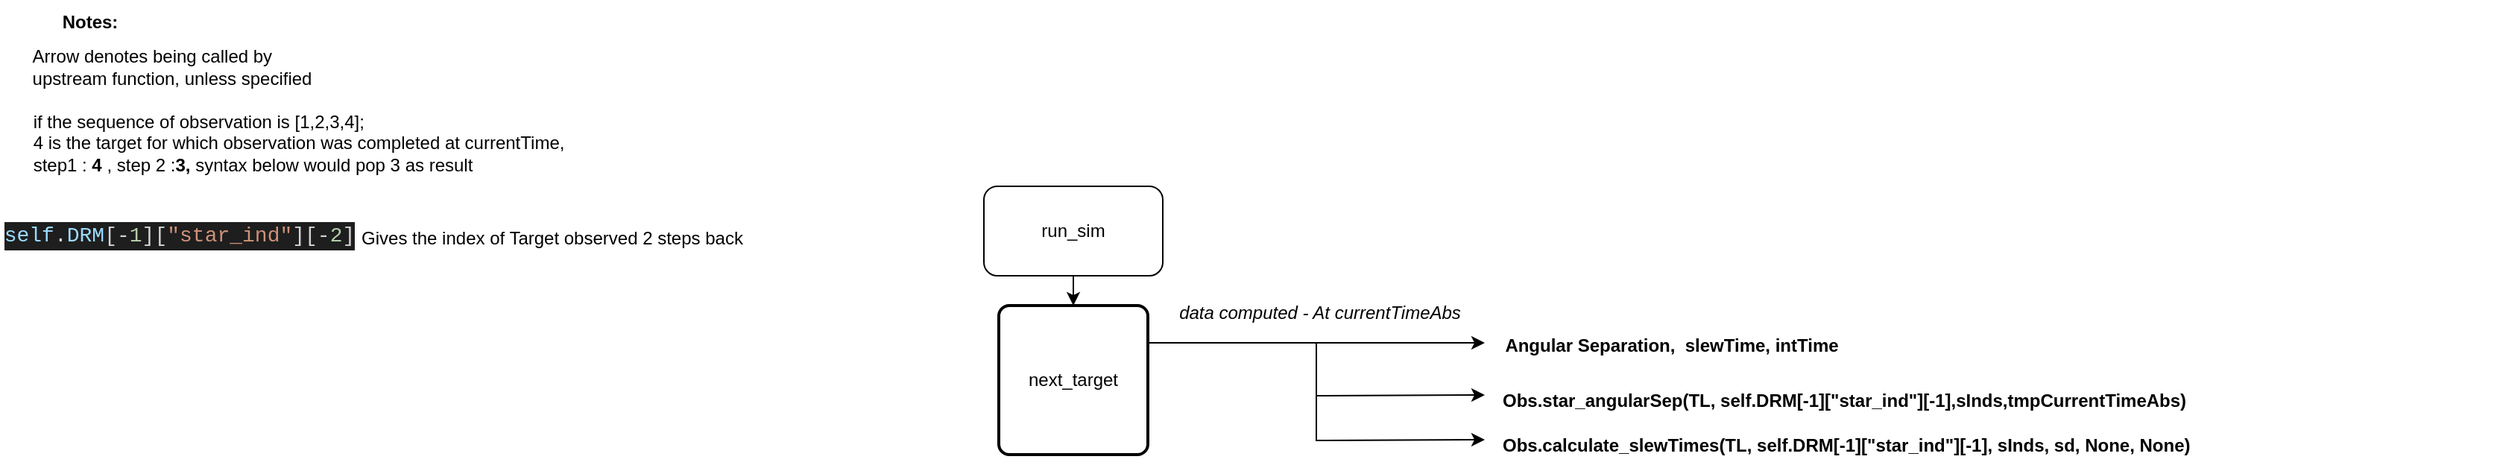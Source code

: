 <mxfile version="20.8.20" type="device"><diagram id="C5RBs43oDa-KdzZeNtuy" name="Page-1"><mxGraphModel dx="1103" dy="1781" grid="0" gridSize="10" guides="1" tooltips="1" connect="1" arrows="1" fold="1" page="1" pageScale="1" pageWidth="827" pageHeight="1169" math="0" shadow="0"><root><mxCell id="WIyWlLk6GJQsqaUBKTNV-0"/><mxCell id="WIyWlLk6GJQsqaUBKTNV-1" parent="WIyWlLk6GJQsqaUBKTNV-0"/><mxCell id="6lKPFMbK-ccCKpUpEtul-3" style="edgeStyle=orthogonalEdgeStyle;rounded=0;orthogonalLoop=1;jettySize=auto;html=1;exitX=0.5;exitY=1;exitDx=0;exitDy=0;entryX=0.5;entryY=0;entryDx=0;entryDy=0;" edge="1" parent="WIyWlLk6GJQsqaUBKTNV-1" source="6lKPFMbK-ccCKpUpEtul-0" target="6lKPFMbK-ccCKpUpEtul-2"><mxGeometry relative="1" as="geometry"/></mxCell><mxCell id="6lKPFMbK-ccCKpUpEtul-0" value="run_sim" style="rounded=1;whiteSpace=wrap;html=1;" vertex="1" parent="WIyWlLk6GJQsqaUBKTNV-1"><mxGeometry x="670" y="120" width="120" height="60" as="geometry"/></mxCell><mxCell id="6lKPFMbK-ccCKpUpEtul-1" value="&lt;div style=&quot;text-align: justify;&quot;&gt;&lt;span style=&quot;background-color: initial;&quot;&gt;Arrow denotes being called by&lt;/span&gt;&lt;/div&gt;&lt;div style=&quot;text-align: justify;&quot;&gt;&lt;span style=&quot;background-color: initial;&quot;&gt;upstream function, unless specified&lt;/span&gt;&lt;/div&gt;" style="text;html=1;align=center;verticalAlign=middle;resizable=0;points=[];autosize=1;strokeColor=none;fillColor=none;" vertex="1" parent="WIyWlLk6GJQsqaUBKTNV-1"><mxGeometry x="20" y="20" width="210" height="40" as="geometry"/></mxCell><mxCell id="6lKPFMbK-ccCKpUpEtul-4" style="edgeStyle=orthogonalEdgeStyle;rounded=0;orthogonalLoop=1;jettySize=auto;html=1;exitX=1;exitY=0.25;exitDx=0;exitDy=0;" edge="1" parent="WIyWlLk6GJQsqaUBKTNV-1" source="6lKPFMbK-ccCKpUpEtul-2"><mxGeometry relative="1" as="geometry"><mxPoint x="1006" y="225" as="targetPoint"/></mxGeometry></mxCell><mxCell id="6lKPFMbK-ccCKpUpEtul-6" style="edgeStyle=orthogonalEdgeStyle;rounded=0;orthogonalLoop=1;jettySize=auto;html=1;exitX=1;exitY=0.25;exitDx=0;exitDy=0;" edge="1" parent="WIyWlLk6GJQsqaUBKTNV-1" source="6lKPFMbK-ccCKpUpEtul-2"><mxGeometry relative="1" as="geometry"><mxPoint x="1006" y="260" as="targetPoint"/></mxGeometry></mxCell><mxCell id="6lKPFMbK-ccCKpUpEtul-9" style="edgeStyle=orthogonalEdgeStyle;rounded=0;orthogonalLoop=1;jettySize=auto;html=1;exitX=1;exitY=0.25;exitDx=0;exitDy=0;" edge="1" parent="WIyWlLk6GJQsqaUBKTNV-1" source="6lKPFMbK-ccCKpUpEtul-2"><mxGeometry relative="1" as="geometry"><mxPoint x="1006" y="290" as="targetPoint"/></mxGeometry></mxCell><mxCell id="6lKPFMbK-ccCKpUpEtul-2" value="next_target" style="rounded=1;whiteSpace=wrap;html=1;absoluteArcSize=1;arcSize=14;strokeWidth=2;" vertex="1" parent="WIyWlLk6GJQsqaUBKTNV-1"><mxGeometry x="680" y="200" width="100" height="100" as="geometry"/></mxCell><mxCell id="6lKPFMbK-ccCKpUpEtul-5" value="&lt;i&gt;data computed - At currentTimeAbs&lt;/i&gt;" style="text;html=1;align=center;verticalAlign=middle;resizable=0;points=[];autosize=1;strokeColor=none;fillColor=none;" vertex="1" parent="WIyWlLk6GJQsqaUBKTNV-1"><mxGeometry x="790" y="190" width="210" height="30" as="geometry"/></mxCell><mxCell id="6lKPFMbK-ccCKpUpEtul-10" value="Obs.star_angularSep(TL, self.DRM[-1][&quot;star_ind&quot;][-1],sInds,tmpCurrentTimeAbs)" style="text;whiteSpace=wrap;html=1;fontStyle=1" vertex="1" parent="WIyWlLk6GJQsqaUBKTNV-1"><mxGeometry x="1016" y="250" width="490" height="30" as="geometry"/></mxCell><mxCell id="6lKPFMbK-ccCKpUpEtul-11" value="&lt;b&gt;Angular Separation,&amp;nbsp; slewTime, intTime&lt;/b&gt;" style="text;html=1;align=center;verticalAlign=middle;resizable=0;points=[];autosize=1;strokeColor=none;fillColor=none;" vertex="1" parent="WIyWlLk6GJQsqaUBKTNV-1"><mxGeometry x="1006" y="212" width="250" height="30" as="geometry"/></mxCell><mxCell id="6lKPFMbK-ccCKpUpEtul-13" value="Obs.calculate_slewTimes(TL, self.DRM[-1][&quot;star_ind&quot;][-1], sInds, sd, None, None)&lt;br&gt;" style="text;whiteSpace=wrap;html=1;fontStyle=1" vertex="1" parent="WIyWlLk6GJQsqaUBKTNV-1"><mxGeometry x="1016" y="280" width="670" height="30" as="geometry"/></mxCell><mxCell id="6lKPFMbK-ccCKpUpEtul-14" value="&#10;&lt;div style=&quot;color: rgb(212, 212, 212); background-color: rgb(30, 30, 30); font-family: Consolas, &amp;quot;Courier New&amp;quot;, monospace; font-weight: normal; font-size: 14px; line-height: 19px;&quot;&gt;&lt;div&gt;&lt;span style=&quot;color: #9cdcfe;&quot;&gt;self&lt;/span&gt;&lt;span style=&quot;color: #d4d4d4;&quot;&gt;.&lt;/span&gt;&lt;span style=&quot;color: #9cdcfe;&quot;&gt;DRM&lt;/span&gt;&lt;span style=&quot;color: #d4d4d4;&quot;&gt;[-&lt;/span&gt;&lt;span style=&quot;color: #b5cea8;&quot;&gt;1&lt;/span&gt;&lt;span style=&quot;color: #d4d4d4;&quot;&gt;][&lt;/span&gt;&lt;span style=&quot;color: #ce9178;&quot;&gt;&quot;star_ind&quot;&lt;/span&gt;&lt;span style=&quot;color: #d4d4d4;&quot;&gt;][-&lt;/span&gt;&lt;span style=&quot;color: #b5cea8;&quot;&gt;2&lt;/span&gt;&lt;span style=&quot;color: #d4d4d4;&quot;&gt;]&lt;/span&gt;&lt;/div&gt;&lt;/div&gt;&#10;&#10;" style="text;html=1;align=center;verticalAlign=middle;resizable=0;points=[];autosize=1;strokeColor=none;fillColor=none;" vertex="1" parent="WIyWlLk6GJQsqaUBKTNV-1"><mxGeometry x="10" y="120" width="240" height="80" as="geometry"/></mxCell><mxCell id="6lKPFMbK-ccCKpUpEtul-15" value="&lt;b&gt;Notes:&lt;/b&gt;" style="text;html=1;align=center;verticalAlign=middle;resizable=0;points=[];autosize=1;strokeColor=none;fillColor=none;" vertex="1" parent="WIyWlLk6GJQsqaUBKTNV-1"><mxGeometry x="40" y="-5" width="60" height="30" as="geometry"/></mxCell><mxCell id="6lKPFMbK-ccCKpUpEtul-16" value="Gives the index of Target observed 2 steps back" style="text;html=1;align=center;verticalAlign=middle;resizable=0;points=[];autosize=1;strokeColor=none;fillColor=none;" vertex="1" parent="WIyWlLk6GJQsqaUBKTNV-1"><mxGeometry x="240" y="140" width="280" height="30" as="geometry"/></mxCell><mxCell id="6lKPFMbK-ccCKpUpEtul-17" value="&lt;div style=&quot;text-align: justify;&quot;&gt;&lt;span style=&quot;background-color: initial;&quot;&gt;if the sequence of observation is [1,2,3,4];&lt;/span&gt;&lt;/div&gt;&lt;div style=&quot;text-align: justify;&quot;&gt;&lt;span style=&quot;background-color: initial;&quot;&gt;4 is the target for which observation was completed at currentTime,&lt;/span&gt;&lt;/div&gt;&lt;div style=&quot;text-align: justify;&quot;&gt;&lt;span style=&quot;background-color: initial;&quot;&gt;step1 : &lt;b&gt;4&lt;/b&gt; , step 2 :&lt;b&gt;3, &lt;/b&gt;syntax below would pop 3 as result&lt;/span&gt;&lt;/div&gt;" style="text;html=1;align=center;verticalAlign=middle;resizable=0;points=[];autosize=1;strokeColor=none;fillColor=none;" vertex="1" parent="WIyWlLk6GJQsqaUBKTNV-1"><mxGeometry x="23" y="63" width="374" height="55" as="geometry"/></mxCell></root></mxGraphModel></diagram></mxfile>
